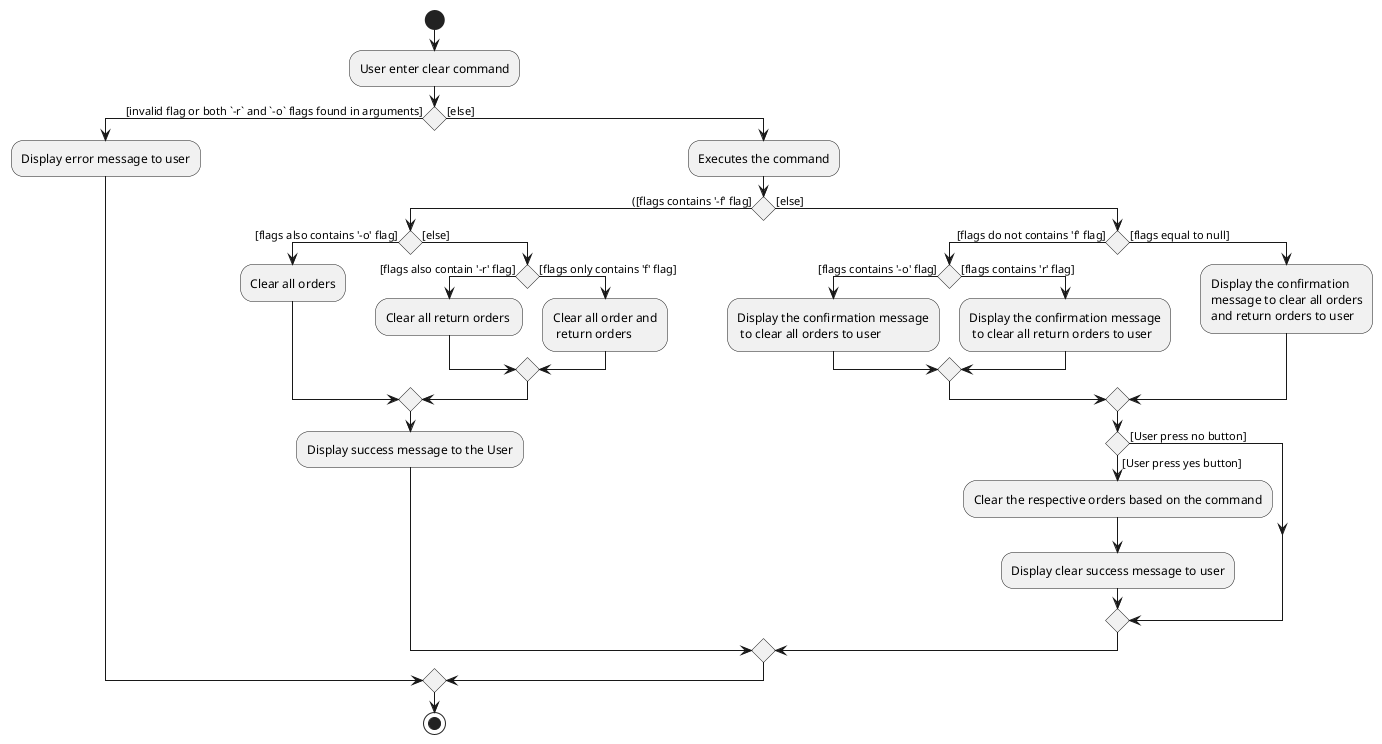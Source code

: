 @startuml

start
:User enter clear command;
if () then ([invalid flag or both `-r` and `-o` flags found in arguments])
:Display error message to user;
else ([else])
:Executes the command;

if () then (([flags contains '-f' flag])
    if () then ([flags also contains '-o' flag])
    :Clear all orders;
    else ([else])
        if() then ([flags also contain '-r' flag])
        :Clear all return orders ;
        else ([flags only contains 'f' flag])
        :Clear all order and
         return orders;
        endif
    endif
    :Display success message to the User;

else ([else])
    if() then([flags do not contains 'f' flag])
        if () then ([flags contains '-o' flag])
            :Display the confirmation message
             to clear all orders to user;
        else ([flags contains 'r' flag])
            :Display the confirmation message
             to clear all return orders to user;
        endif
    else ([flags equal to null])
    :Display the confirmation
    message to clear all orders
    and return orders to user;
    endif
    if () then ([User press yes button])
        :Clear the respective orders based on the command;
        :Display clear success message to user;
    else ([User press no button])
    endif
endif
endif
stop
@enduml

